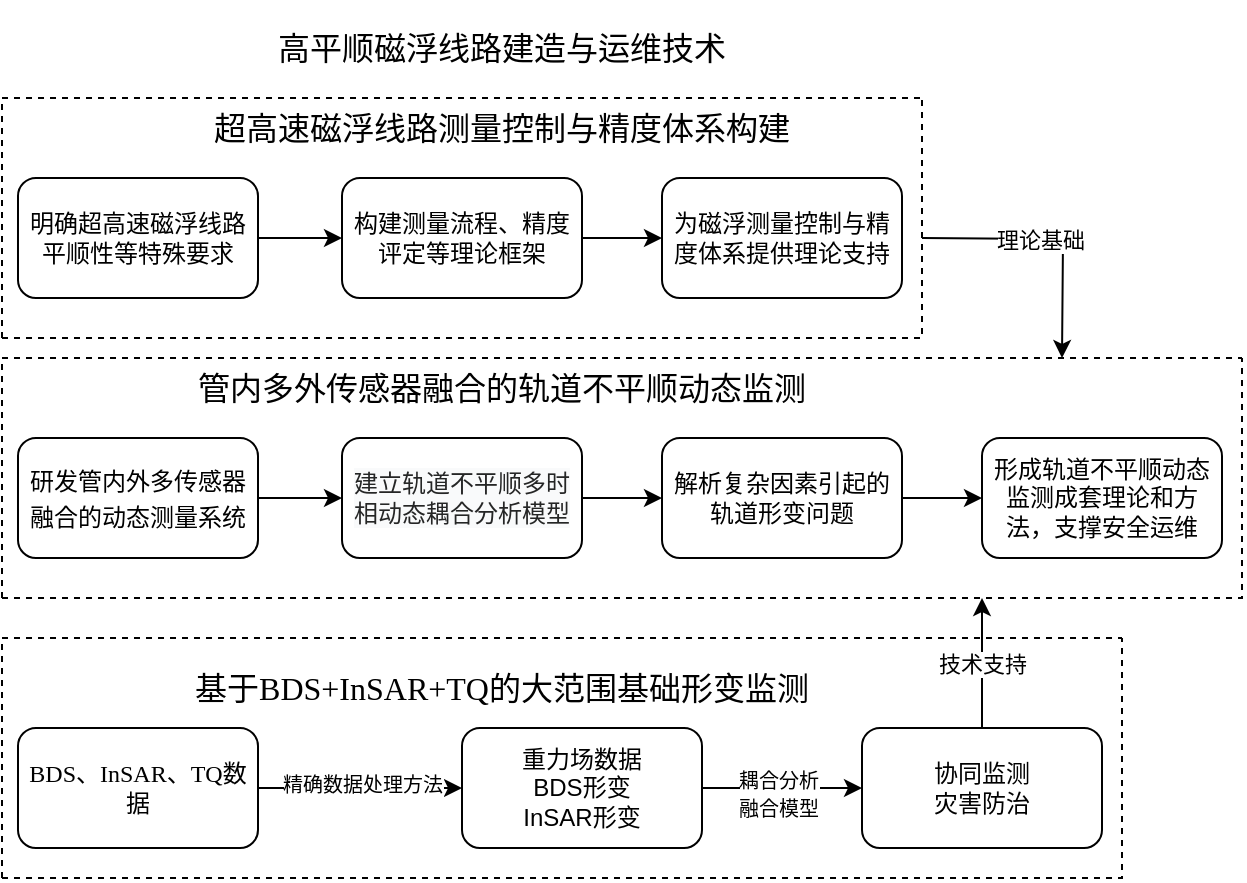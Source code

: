 <mxfile version="26.0.14">
  <diagram name="Page-1" id="ugnj6vP9ztlFU22MYtA7">
    <mxGraphModel dx="1554" dy="819" grid="1" gridSize="10" guides="1" tooltips="1" connect="1" arrows="1" fold="1" page="1" pageScale="1" pageWidth="827" pageHeight="1169" math="0" shadow="0">
      <root>
        <mxCell id="0" />
        <mxCell id="1" parent="0" />
        <mxCell id="xREA5gm83luH5El8yLYb-7" value="" style="edgeStyle=orthogonalEdgeStyle;rounded=0;orthogonalLoop=1;jettySize=auto;html=1;" edge="1" parent="1" source="xREA5gm83luH5El8yLYb-5">
          <mxGeometry relative="1" as="geometry">
            <mxPoint x="280" y="340" as="targetPoint" />
          </mxGeometry>
        </mxCell>
        <mxCell id="xREA5gm83luH5El8yLYb-12" value="" style="edgeStyle=orthogonalEdgeStyle;rounded=0;orthogonalLoop=1;jettySize=auto;html=1;" edge="1" parent="1" target="xREA5gm83luH5El8yLYb-11">
          <mxGeometry relative="1" as="geometry">
            <mxPoint x="400" y="340" as="sourcePoint" />
          </mxGeometry>
        </mxCell>
        <mxCell id="xREA5gm83luH5El8yLYb-8" value="&lt;span style=&quot;font-size: 16px;&quot;&gt;&lt;font face=&quot;Helvetica&quot;&gt;超高速磁浮线路测量控制与精度体系构建&lt;/font&gt;&lt;/span&gt;" style="text;html=1;align=center;verticalAlign=middle;whiteSpace=wrap;rounded=0;" vertex="1" parent="1">
          <mxGeometry x="160" y="280" width="320" height="30" as="geometry" />
        </mxCell>
        <mxCell id="xREA5gm83luH5El8yLYb-13" value="&lt;span style=&quot;font-size: 12pt; line-height: 150%;&quot;&gt;&lt;font face=&quot;Helvetica&quot;&gt;管内多外传感器融合的轨道不平顺动态监测&lt;/font&gt;&lt;/span&gt;" style="text;html=1;align=center;verticalAlign=middle;whiteSpace=wrap;rounded=0;" vertex="1" parent="1">
          <mxGeometry x="160" y="410" width="320" height="30" as="geometry" />
        </mxCell>
        <mxCell id="xREA5gm83luH5El8yLYb-18" value="" style="edgeStyle=orthogonalEdgeStyle;rounded=0;orthogonalLoop=1;jettySize=auto;html=1;" edge="1" parent="1" source="xREA5gm83luH5El8yLYb-16" target="xREA5gm83luH5El8yLYb-17">
          <mxGeometry relative="1" as="geometry" />
        </mxCell>
        <mxCell id="xREA5gm83luH5El8yLYb-16" value="&lt;span style=&quot;text-align: left;&quot;&gt;明确超高速磁浮线路平顺性等特殊要求&lt;/span&gt;" style="rounded=1;whiteSpace=wrap;html=1;" vertex="1" parent="1">
          <mxGeometry x="78" y="320" width="120" height="60" as="geometry" />
        </mxCell>
        <mxCell id="xREA5gm83luH5El8yLYb-20" value="" style="edgeStyle=orthogonalEdgeStyle;rounded=0;orthogonalLoop=1;jettySize=auto;html=1;" edge="1" parent="1" source="xREA5gm83luH5El8yLYb-17" target="xREA5gm83luH5El8yLYb-19">
          <mxGeometry relative="1" as="geometry" />
        </mxCell>
        <mxCell id="xREA5gm83luH5El8yLYb-17" value="&lt;span style=&quot;text-align: left;&quot;&gt;构建测量流程、精度评定等理论框架&lt;/span&gt;" style="whiteSpace=wrap;html=1;rounded=1;" vertex="1" parent="1">
          <mxGeometry x="240" y="320" width="120" height="60" as="geometry" />
        </mxCell>
        <mxCell id="xREA5gm83luH5El8yLYb-58" style="edgeStyle=orthogonalEdgeStyle;rounded=0;orthogonalLoop=1;jettySize=auto;html=1;" edge="1" parent="1">
          <mxGeometry relative="1" as="geometry">
            <mxPoint x="600" y="410" as="targetPoint" />
            <mxPoint x="530" y="350" as="sourcePoint" />
          </mxGeometry>
        </mxCell>
        <mxCell id="xREA5gm83luH5El8yLYb-59" value="理论基础" style="edgeLabel;html=1;align=center;verticalAlign=middle;resizable=0;points=[];" vertex="1" connectable="0" parent="xREA5gm83luH5El8yLYb-58">
          <mxGeometry x="-0.095" relative="1" as="geometry">
            <mxPoint as="offset" />
          </mxGeometry>
        </mxCell>
        <mxCell id="xREA5gm83luH5El8yLYb-19" value="&lt;span style=&quot;text-align: left;&quot;&gt;为磁浮测量控制与精度体系提供理论&lt;/span&gt;&lt;span style=&quot;color: light-dark(rgb(0, 0, 0), rgb(255, 255, 255)); text-align: left; background-color: transparent;&quot;&gt;支持&lt;/span&gt;" style="whiteSpace=wrap;html=1;rounded=1;" vertex="1" parent="1">
          <mxGeometry x="400" y="320" width="120" height="60" as="geometry" />
        </mxCell>
        <mxCell id="xREA5gm83luH5El8yLYb-23" value="" style="edgeStyle=orthogonalEdgeStyle;rounded=0;orthogonalLoop=1;jettySize=auto;html=1;" edge="1" parent="1" source="xREA5gm83luH5El8yLYb-21" target="xREA5gm83luH5El8yLYb-22">
          <mxGeometry relative="1" as="geometry" />
        </mxCell>
        <mxCell id="xREA5gm83luH5El8yLYb-21" value="&lt;span style=&quot;line-height: 150%;&quot;&gt;&lt;font&gt;研发管内外多传感器融合的动态测量系统&lt;/font&gt;&lt;/span&gt;" style="rounded=1;whiteSpace=wrap;html=1;" vertex="1" parent="1">
          <mxGeometry x="78" y="450" width="120" height="60" as="geometry" />
        </mxCell>
        <mxCell id="xREA5gm83luH5El8yLYb-25" value="" style="edgeStyle=orthogonalEdgeStyle;rounded=0;orthogonalLoop=1;jettySize=auto;html=1;" edge="1" parent="1" source="xREA5gm83luH5El8yLYb-22" target="xREA5gm83luH5El8yLYb-24">
          <mxGeometry relative="1" as="geometry" />
        </mxCell>
        <mxCell id="xREA5gm83luH5El8yLYb-22" value="&lt;span style=&quot;color: rgba(0, 0, 0, 0.85); font-family: Inter, -apple-system, BlinkMacSystemFont, &amp;quot;Segoe UI&amp;quot;, &amp;quot;SF Pro SC&amp;quot;, &amp;quot;SF Pro Display&amp;quot;, &amp;quot;SF Pro Icons&amp;quot;, &amp;quot;PingFang SC&amp;quot;, &amp;quot;Hiragino Sans GB&amp;quot;, &amp;quot;Microsoft YaHei&amp;quot;, &amp;quot;Helvetica Neue&amp;quot;, Helvetica, Arial, sans-serif; text-align: left; background-color: rgb(249, 250, 251);&quot;&gt;&lt;font&gt;建立轨道不平顺多时相动态耦合分析模型&lt;/font&gt;&lt;/span&gt;" style="rounded=1;whiteSpace=wrap;html=1;" vertex="1" parent="1">
          <mxGeometry x="240" y="450" width="120" height="60" as="geometry" />
        </mxCell>
        <mxCell id="xREA5gm83luH5El8yLYb-27" value="" style="edgeStyle=orthogonalEdgeStyle;rounded=0;orthogonalLoop=1;jettySize=auto;html=1;" edge="1" parent="1" source="xREA5gm83luH5El8yLYb-24" target="xREA5gm83luH5El8yLYb-26">
          <mxGeometry relative="1" as="geometry" />
        </mxCell>
        <mxCell id="xREA5gm83luH5El8yLYb-24" value="解析复杂因素引起的轨道形变问题" style="rounded=1;whiteSpace=wrap;html=1;" vertex="1" parent="1">
          <mxGeometry x="400" y="450" width="120" height="60" as="geometry" />
        </mxCell>
        <mxCell id="xREA5gm83luH5El8yLYb-26" value="&lt;font&gt;形成轨道不平顺动态监测成套理论和方法，支撑安全运维&lt;/font&gt;" style="rounded=1;whiteSpace=wrap;html=1;" vertex="1" parent="1">
          <mxGeometry x="560" y="450" width="120" height="60" as="geometry" />
        </mxCell>
        <mxCell id="xREA5gm83luH5El8yLYb-28" value="&lt;span style=&quot;font-size: 12pt; line-height: 150%;&quot;&gt;基于&lt;/span&gt;&lt;span style=&quot;font-size: 12pt; line-height: 150%; font-family: &amp;quot;Times New Roman&amp;quot;, serif;&quot; lang=&quot;EN-US&quot;&gt;BDS+InSAR+TQ&lt;/span&gt;&lt;span style=&quot;font-size: 12pt; line-height: 150%; font-family: 宋体;&quot;&gt;的大范围基础形变监测&lt;/span&gt;" style="text;html=1;align=center;verticalAlign=middle;whiteSpace=wrap;rounded=0;" vertex="1" parent="1">
          <mxGeometry x="160" y="560" width="320" height="30" as="geometry" />
        </mxCell>
        <mxCell id="xREA5gm83luH5El8yLYb-29" value="&lt;font&gt;&lt;span style=&quot;font-family: &amp;quot;Times New Roman&amp;quot;, serif;&quot;&gt;BDS、InSAR、TQ数据&lt;/span&gt;&lt;/font&gt;" style="rounded=1;whiteSpace=wrap;html=1;" vertex="1" parent="1">
          <mxGeometry x="78" y="595" width="120" height="60" as="geometry" />
        </mxCell>
        <mxCell id="xREA5gm83luH5El8yLYb-32" value="&lt;div&gt;重力场数据&lt;/div&gt;&lt;div&gt;BDS形变&lt;/div&gt;&lt;div&gt;InSAR形变&lt;/div&gt;" style="whiteSpace=wrap;html=1;rounded=1;" vertex="1" parent="1">
          <mxGeometry x="300" y="595" width="120" height="60" as="geometry" />
        </mxCell>
        <mxCell id="xREA5gm83luH5El8yLYb-36" value="" style="endArrow=classic;html=1;rounded=0;exitX=1;exitY=0.5;exitDx=0;exitDy=0;" edge="1" parent="1" source="xREA5gm83luH5El8yLYb-32" target="xREA5gm83luH5El8yLYb-42">
          <mxGeometry relative="1" as="geometry">
            <mxPoint x="502" y="585" as="sourcePoint" />
            <mxPoint x="600" y="585" as="targetPoint" />
          </mxGeometry>
        </mxCell>
        <mxCell id="xREA5gm83luH5El8yLYb-37" value="Label" style="edgeLabel;resizable=0;html=1;;align=center;verticalAlign=middle;" connectable="0" vertex="1" parent="xREA5gm83luH5El8yLYb-36">
          <mxGeometry relative="1" as="geometry" />
        </mxCell>
        <mxCell id="xREA5gm83luH5El8yLYb-43" value="Text" style="edgeLabel;html=1;align=center;verticalAlign=middle;resizable=0;points=[];" vertex="1" connectable="0" parent="xREA5gm83luH5El8yLYb-36">
          <mxGeometry x="0.145" y="-1" relative="1" as="geometry">
            <mxPoint as="offset" />
          </mxGeometry>
        </mxCell>
        <mxCell id="xREA5gm83luH5El8yLYb-44" value="&lt;div&gt;&lt;font style=&quot;font-size: 10px;&quot;&gt;耦合分析&lt;/font&gt;&lt;/div&gt;&lt;div&gt;&lt;font style=&quot;font-size: 10px;&quot;&gt;融合模型&lt;/font&gt;&lt;/div&gt;" style="edgeLabel;html=1;align=center;verticalAlign=middle;resizable=0;points=[];" vertex="1" connectable="0" parent="xREA5gm83luH5El8yLYb-36">
          <mxGeometry x="-0.067" y="-3" relative="1" as="geometry">
            <mxPoint as="offset" />
          </mxGeometry>
        </mxCell>
        <mxCell id="xREA5gm83luH5El8yLYb-38" value="" style="endArrow=classic;html=1;rounded=0;" edge="1" parent="1" source="xREA5gm83luH5El8yLYb-29" target="xREA5gm83luH5El8yLYb-32">
          <mxGeometry relative="1" as="geometry">
            <mxPoint x="226" y="585" as="sourcePoint" />
            <mxPoint x="326" y="585" as="targetPoint" />
          </mxGeometry>
        </mxCell>
        <mxCell id="xREA5gm83luH5El8yLYb-39" value="Label" style="edgeLabel;resizable=0;html=1;;align=center;verticalAlign=middle;" connectable="0" vertex="1" parent="xREA5gm83luH5El8yLYb-38">
          <mxGeometry relative="1" as="geometry" />
        </mxCell>
        <mxCell id="xREA5gm83luH5El8yLYb-41" value="&lt;font style=&quot;font-size: 10px;&quot;&gt;精确数据处理方法&lt;/font&gt;" style="edgeLabel;html=1;align=center;verticalAlign=middle;resizable=0;points=[];" vertex="1" connectable="0" parent="xREA5gm83luH5El8yLYb-38">
          <mxGeometry x="0.012" y="2" relative="1" as="geometry">
            <mxPoint as="offset" />
          </mxGeometry>
        </mxCell>
        <mxCell id="xREA5gm83luH5El8yLYb-60" style="edgeStyle=orthogonalEdgeStyle;rounded=0;orthogonalLoop=1;jettySize=auto;html=1;" edge="1" parent="1" source="xREA5gm83luH5El8yLYb-42">
          <mxGeometry relative="1" as="geometry">
            <mxPoint x="560" y="530" as="targetPoint" />
          </mxGeometry>
        </mxCell>
        <mxCell id="xREA5gm83luH5El8yLYb-61" value="技术支持" style="edgeLabel;html=1;align=center;verticalAlign=middle;resizable=0;points=[];" vertex="1" connectable="0" parent="xREA5gm83luH5El8yLYb-60">
          <mxGeometry x="-0.023" y="1" relative="1" as="geometry">
            <mxPoint y="1" as="offset" />
          </mxGeometry>
        </mxCell>
        <mxCell id="xREA5gm83luH5El8yLYb-42" value="&lt;div&gt;协同监测&lt;/div&gt;&lt;div&gt;灾害防治&lt;/div&gt;" style="rounded=1;whiteSpace=wrap;html=1;" vertex="1" parent="1">
          <mxGeometry x="500" y="595" width="120" height="60" as="geometry" />
        </mxCell>
        <mxCell id="xREA5gm83luH5El8yLYb-47" value="" style="endArrow=none;dashed=1;html=1;rounded=0;" edge="1" parent="1">
          <mxGeometry width="50" height="50" relative="1" as="geometry">
            <mxPoint x="70" y="400" as="sourcePoint" />
            <mxPoint x="530" y="280" as="targetPoint" />
            <Array as="points">
              <mxPoint x="530" y="400" />
            </Array>
          </mxGeometry>
        </mxCell>
        <mxCell id="xREA5gm83luH5El8yLYb-48" value="" style="endArrow=none;dashed=1;html=1;rounded=0;" edge="1" parent="1">
          <mxGeometry width="50" height="50" relative="1" as="geometry">
            <mxPoint x="70" y="400" as="sourcePoint" />
            <mxPoint x="530" y="280" as="targetPoint" />
            <Array as="points">
              <mxPoint x="70" y="280" />
            </Array>
          </mxGeometry>
        </mxCell>
        <mxCell id="xREA5gm83luH5El8yLYb-49" value="" style="endArrow=none;dashed=1;html=1;rounded=0;" edge="1" parent="1">
          <mxGeometry width="50" height="50" relative="1" as="geometry">
            <mxPoint x="70" y="530" as="sourcePoint" />
            <mxPoint x="690" y="410" as="targetPoint" />
            <Array as="points">
              <mxPoint x="690" y="530" />
            </Array>
          </mxGeometry>
        </mxCell>
        <mxCell id="xREA5gm83luH5El8yLYb-50" value="" style="endArrow=none;dashed=1;html=1;rounded=0;" edge="1" parent="1">
          <mxGeometry width="50" height="50" relative="1" as="geometry">
            <mxPoint x="70" y="530" as="sourcePoint" />
            <mxPoint x="690" y="410" as="targetPoint" />
            <Array as="points">
              <mxPoint x="70" y="410" />
            </Array>
          </mxGeometry>
        </mxCell>
        <mxCell id="xREA5gm83luH5El8yLYb-51" value="" style="endArrow=none;dashed=1;html=1;rounded=0;" edge="1" parent="1">
          <mxGeometry width="50" height="50" relative="1" as="geometry">
            <mxPoint x="70" y="670" as="sourcePoint" />
            <mxPoint x="630" y="550" as="targetPoint" />
            <Array as="points">
              <mxPoint x="630" y="670" />
            </Array>
          </mxGeometry>
        </mxCell>
        <mxCell id="xREA5gm83luH5El8yLYb-52" value="" style="endArrow=none;dashed=1;html=1;rounded=0;" edge="1" parent="1">
          <mxGeometry width="50" height="50" relative="1" as="geometry">
            <mxPoint x="70" y="670" as="sourcePoint" />
            <mxPoint x="630" y="550" as="targetPoint" />
            <Array as="points">
              <mxPoint x="70" y="550" />
            </Array>
          </mxGeometry>
        </mxCell>
        <mxCell id="xREA5gm83luH5El8yLYb-53" value="&lt;p&gt;&lt;span style=&quot;font-size: 12pt; line-height: 150%; background: rgb(255, 255, 255);&quot;&gt;高平顺磁浮线路建造与运维技术&lt;/span&gt;&lt;/p&gt;" style="text;html=1;align=center;verticalAlign=middle;whiteSpace=wrap;rounded=0;" vertex="1" parent="1">
          <mxGeometry x="140" y="240" width="360" height="30" as="geometry" />
        </mxCell>
      </root>
    </mxGraphModel>
  </diagram>
</mxfile>
